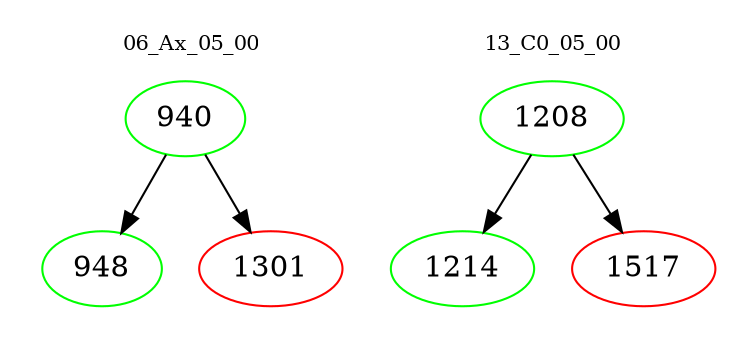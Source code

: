 digraph{
subgraph cluster_0 {
color = white
label = "06_Ax_05_00";
fontsize=10;
T0_940 [label="940", color="green"]
T0_940 -> T0_948 [color="black"]
T0_948 [label="948", color="green"]
T0_940 -> T0_1301 [color="black"]
T0_1301 [label="1301", color="red"]
}
subgraph cluster_1 {
color = white
label = "13_C0_05_00";
fontsize=10;
T1_1208 [label="1208", color="green"]
T1_1208 -> T1_1214 [color="black"]
T1_1214 [label="1214", color="green"]
T1_1208 -> T1_1517 [color="black"]
T1_1517 [label="1517", color="red"]
}
}
